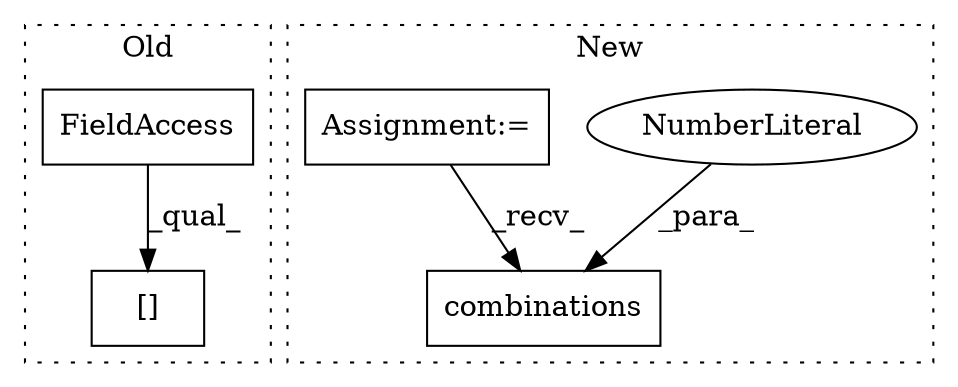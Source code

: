 digraph G {
subgraph cluster0 {
1 [label="[]" a="2" s="12423,12447" l="23,1" shape="box"];
3 [label="FieldAccess" a="22" s="12423" l="22" shape="box"];
label = "Old";
style="dotted";
}
subgraph cluster1 {
2 [label="combinations" a="32" s="12320,12352" l="13,1" shape="box"];
4 [label="NumberLiteral" a="34" s="12351" l="1" shape="ellipse"];
5 [label="Assignment:=" a="7" s="11645" l="9" shape="box"];
label = "New";
style="dotted";
}
3 -> 1 [label="_qual_"];
4 -> 2 [label="_para_"];
5 -> 2 [label="_recv_"];
}